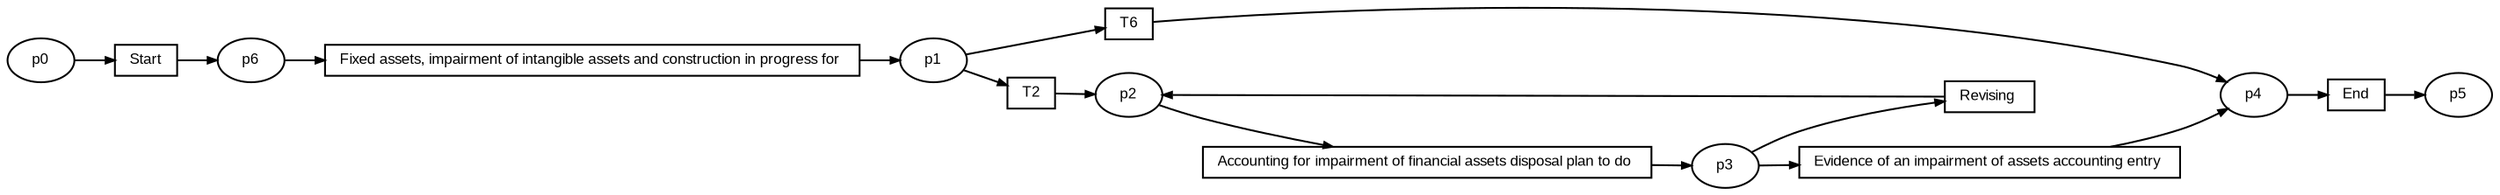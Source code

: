digraph G {ranksep=".3"; fontsize="8"; remincross=true; margin="0.0,0.0"; fontname="Arial";rankdir="LR"; 
edge [arrowsize="0.5"];
node [height=".2",width=".2",fontname="Arial",fontsize="8"];
t0 [shape="box",label="End"];
t1 [shape="box",label="T6"];
t2 [shape="box",label="Evidence of an impairment of assets accounting entry "];
t3 [shape="box",label="Revising "];
t4 [shape="box",label="Accounting for impairment of financial assets disposal plan to do "];
t5 [shape="box",label="T2"];
t6 [shape="box",label="Fixed assets, impairment of intangible assets and construction in progress for "];
t7 [shape="box",label="Start"];
p0 [shape="oval",label="p6"];
p1 [shape="oval",label="p5"];
p2 [shape="oval",label="p4"];
p3 [shape="oval",label="p3"];
p4 [shape="oval",label="p2"];
p5 [shape="oval",label="p1"];
p6 [shape="oval",label="p0"];
t5 -> p4[label=""];
t2 -> p2[label=""];
p6 -> t7[label=""];
p4 -> t4[label=""];
p2 -> t0[label=""];
t6 -> p5[label=""];
p5 -> t5[label=""];
p3 -> t3[label=""];
t4 -> p3[label=""];
t1 -> p2[label=""];
t3 -> p4[label=""];
p0 -> t6[label=""];
t0 -> p1[label=""];
p5 -> t1[label=""];
p3 -> t2[label=""];
t7 -> p0[label=""];
}
